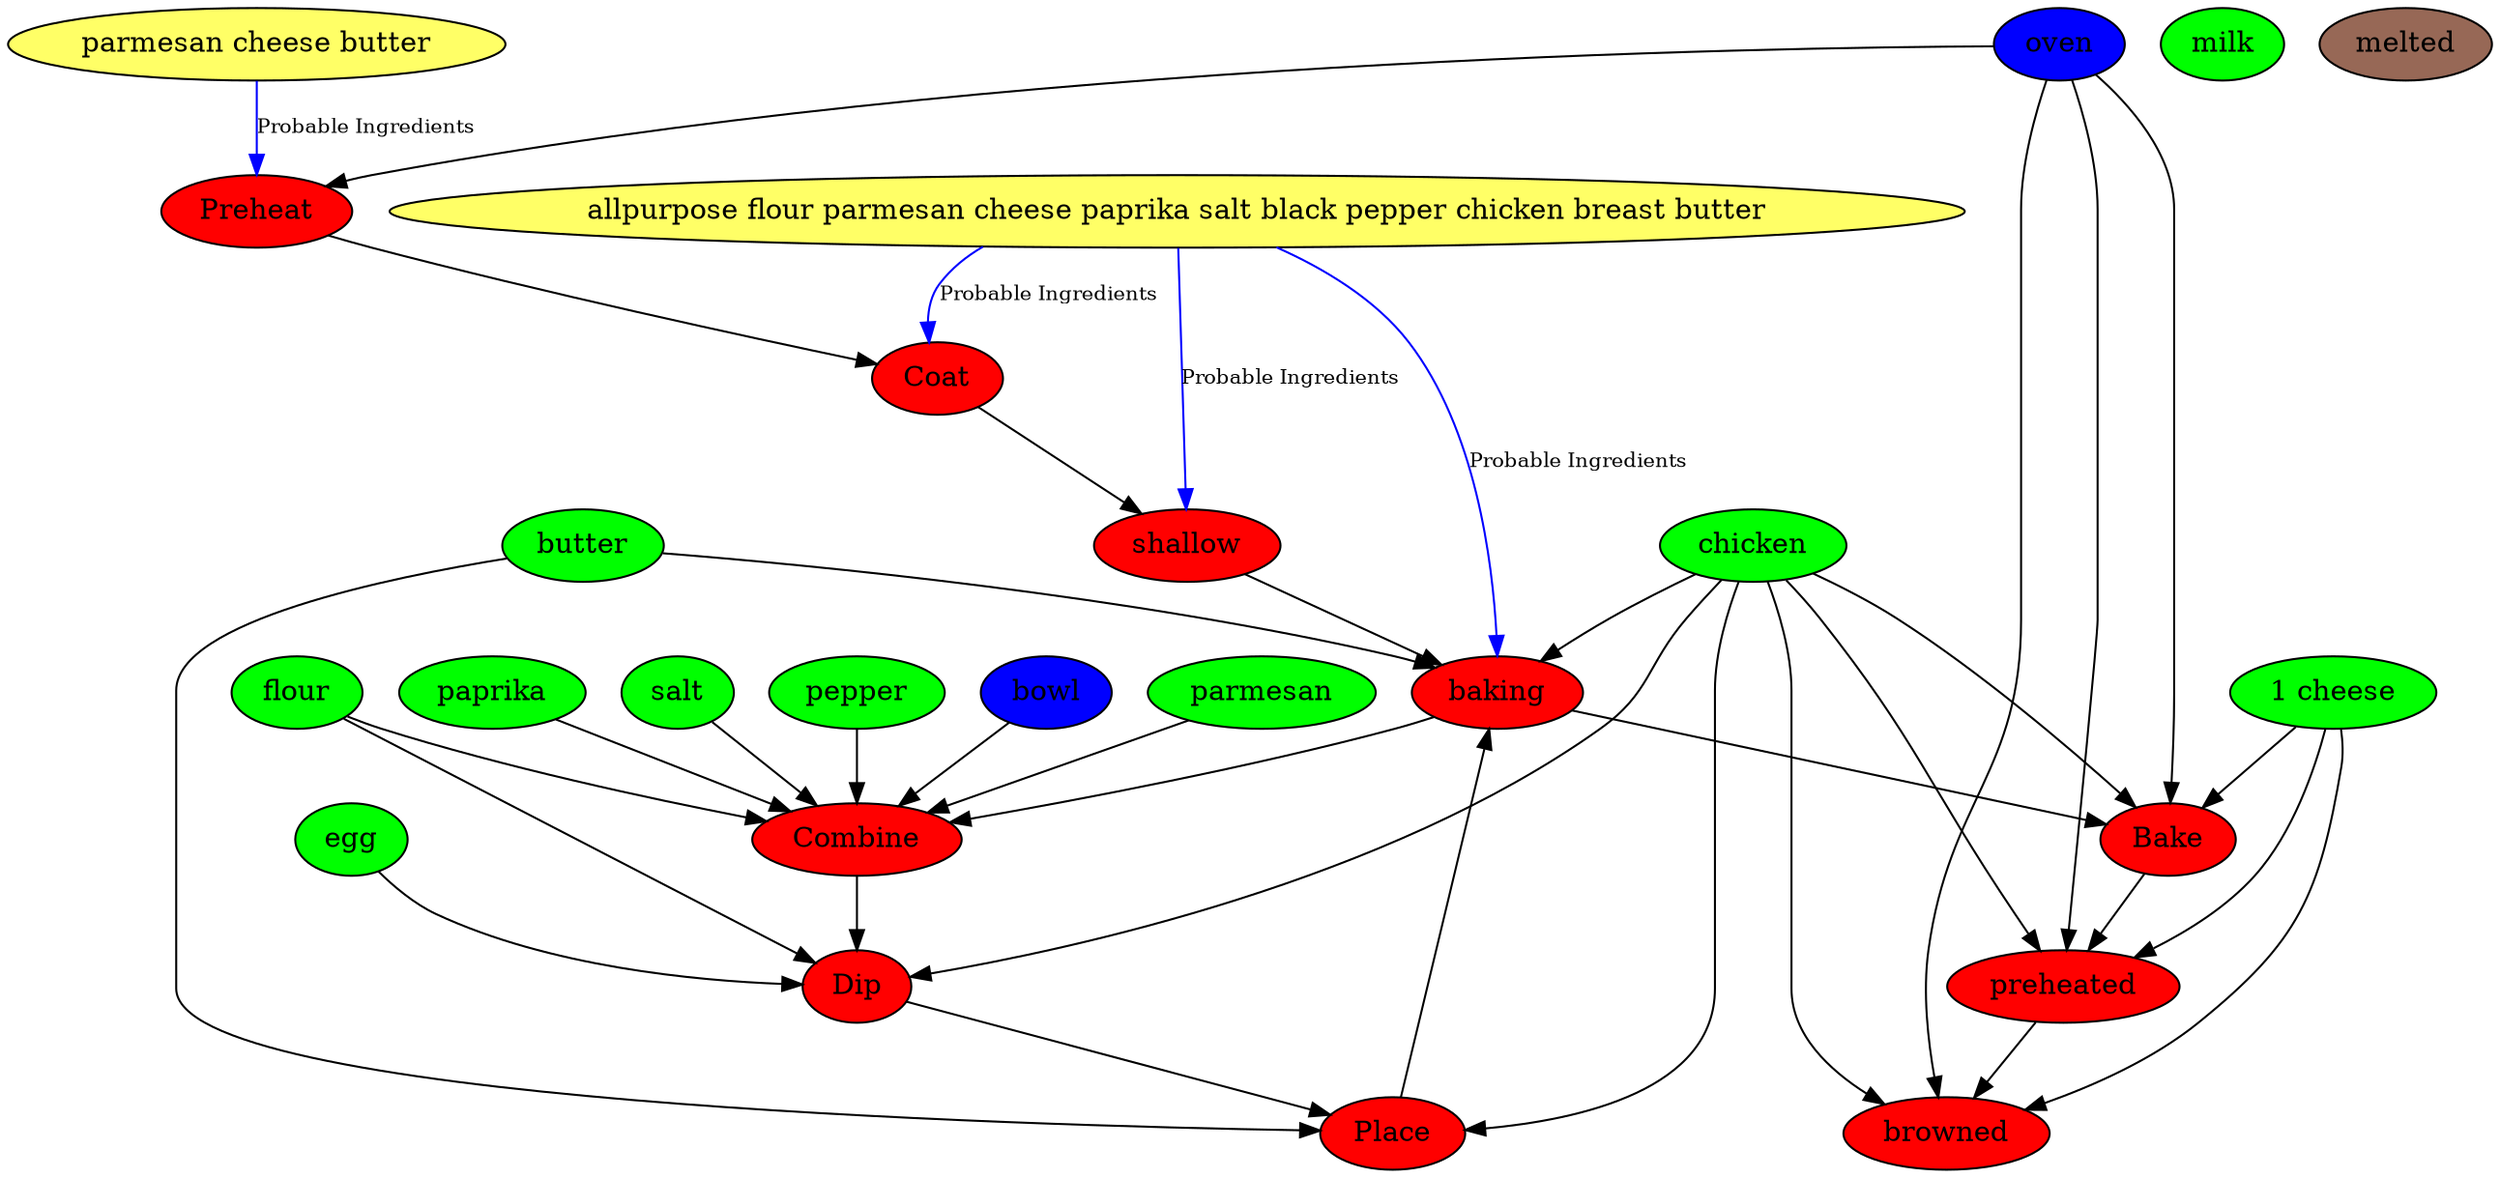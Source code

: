 digraph G {
Preheat [style=filled, fillcolor=red];
oven [style=filled, fillcolor="#0000ff"];
"parmesan cheese butter" [style=filled, fillcolor="#ffff66"];
Coat [style=filled, fillcolor=red];
shallow [style=filled, fillcolor=red];
baking [style=filled, fillcolor=red];
"allpurpose flour parmesan cheese paprika salt black pepper chicken breast butter" [style=filled, fillcolor="#ffff66"];
Combine [style=filled, fillcolor=red];
flour [style=filled, fillcolor=green];
parmesan [style=filled, fillcolor=green];
paprika [style=filled, fillcolor=green];
salt [style=filled, fillcolor=green];
pepper [style=filled, fillcolor=green];
bowl [style=filled, fillcolor="#0000ff"];
bowl [style=filled, fillcolor="#0000ff"];
egg [style=filled, fillcolor=green];
milk [style=filled, fillcolor=green];
Dip [style=filled, fillcolor=red];
chicken [style=filled, fillcolor=green];
egg [style=filled, fillcolor=green];
flour [style=filled, fillcolor=green];
Place [style=filled, fillcolor=red];
baking [style=filled, fillcolor=red];
melted [style=filled, fillcolor="#976856"];
butter [style=filled, fillcolor=green];
chicken [style=filled, fillcolor=green];
Bake [style=filled, fillcolor=red];
preheated [style=filled, fillcolor=red];
oven [style=filled, fillcolor="#0000ff"];
"1 cheese" [style=filled, fillcolor=green];
browned [style=filled, fillcolor=red];
chicken [style=filled, fillcolor=green];
Preheat -> Coat;
Coat -> shallow;
shallow -> baking;
baking -> Combine;
Combine -> Dip;
Dip -> Place;
Place -> baking;
baking -> Bake;
Bake -> preheated;
preheated -> browned;
flour -> Combine;
parmesan -> Combine;
paprika -> Combine;
salt -> Combine;
pepper -> Combine;
chicken -> Dip;
egg -> Dip;
flour -> Dip;
butter -> Place;
chicken -> Place;
butter -> baking;
chicken -> baking;
"1 cheese" -> Bake;
chicken -> Bake;
"1 cheese" -> preheated;
chicken -> preheated;
"1 cheese" -> browned;
chicken -> browned;
oven -> Preheat;
bowl -> Combine;
oven -> Bake;
oven -> preheated;
oven -> browned;
"parmesan cheese butter" -> Preheat  [color=blue, labelfontcolor="#009933", fontsize="10.0", label="Probable Ingredients"];
"allpurpose flour parmesan cheese paprika salt black pepper chicken breast butter" -> Coat  [color=blue, labelfontcolor="#009933", fontsize="10.0", label="Probable Ingredients"];
"allpurpose flour parmesan cheese paprika salt black pepper chicken breast butter" -> shallow  [color=blue, labelfontcolor="#009933", fontsize="10.0", label="Probable Ingredients"];
"allpurpose flour parmesan cheese paprika salt black pepper chicken breast butter" -> baking  [color=blue, labelfontcolor="#009933", fontsize="10.0", label="Probable Ingredients"];
}
